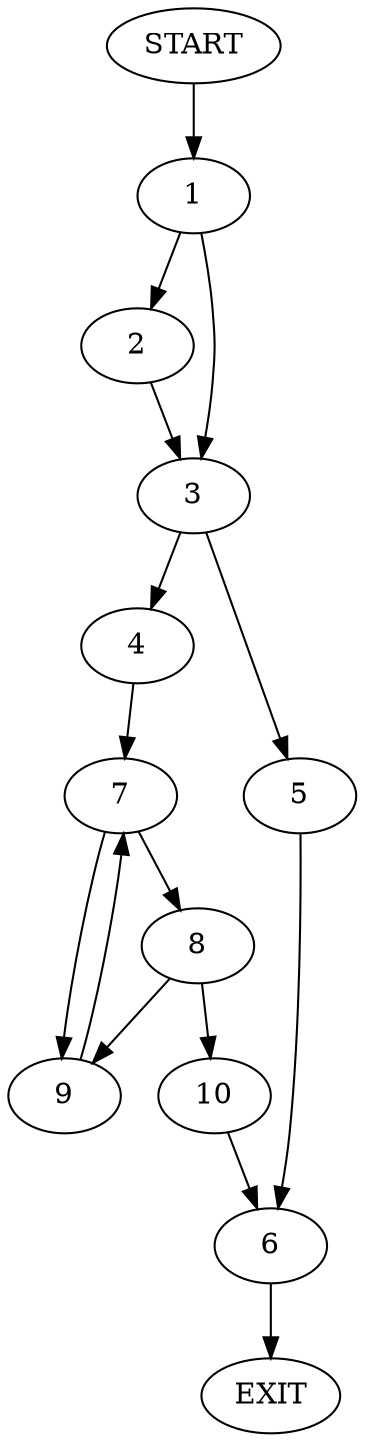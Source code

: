digraph {
0 [label="START"]
11 [label="EXIT"]
0 -> 1
1 -> 2
1 -> 3
3 -> 4
3 -> 5
2 -> 3
5 -> 6
4 -> 7
6 -> 11
7 -> 8
7 -> 9
8 -> 10
8 -> 9
9 -> 7
10 -> 6
}
